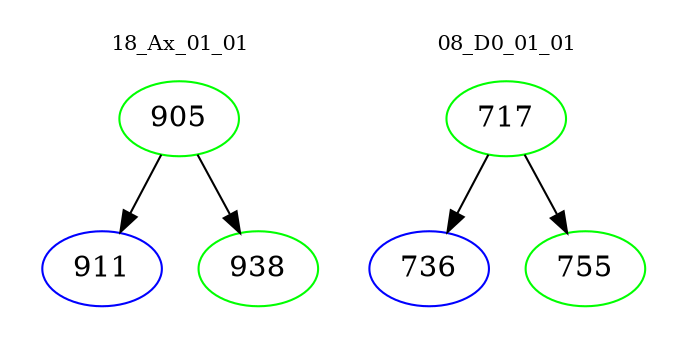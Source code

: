 digraph{
subgraph cluster_0 {
color = white
label = "18_Ax_01_01";
fontsize=10;
T0_905 [label="905", color="green"]
T0_905 -> T0_911 [color="black"]
T0_911 [label="911", color="blue"]
T0_905 -> T0_938 [color="black"]
T0_938 [label="938", color="green"]
}
subgraph cluster_1 {
color = white
label = "08_D0_01_01";
fontsize=10;
T1_717 [label="717", color="green"]
T1_717 -> T1_736 [color="black"]
T1_736 [label="736", color="blue"]
T1_717 -> T1_755 [color="black"]
T1_755 [label="755", color="green"]
}
}
